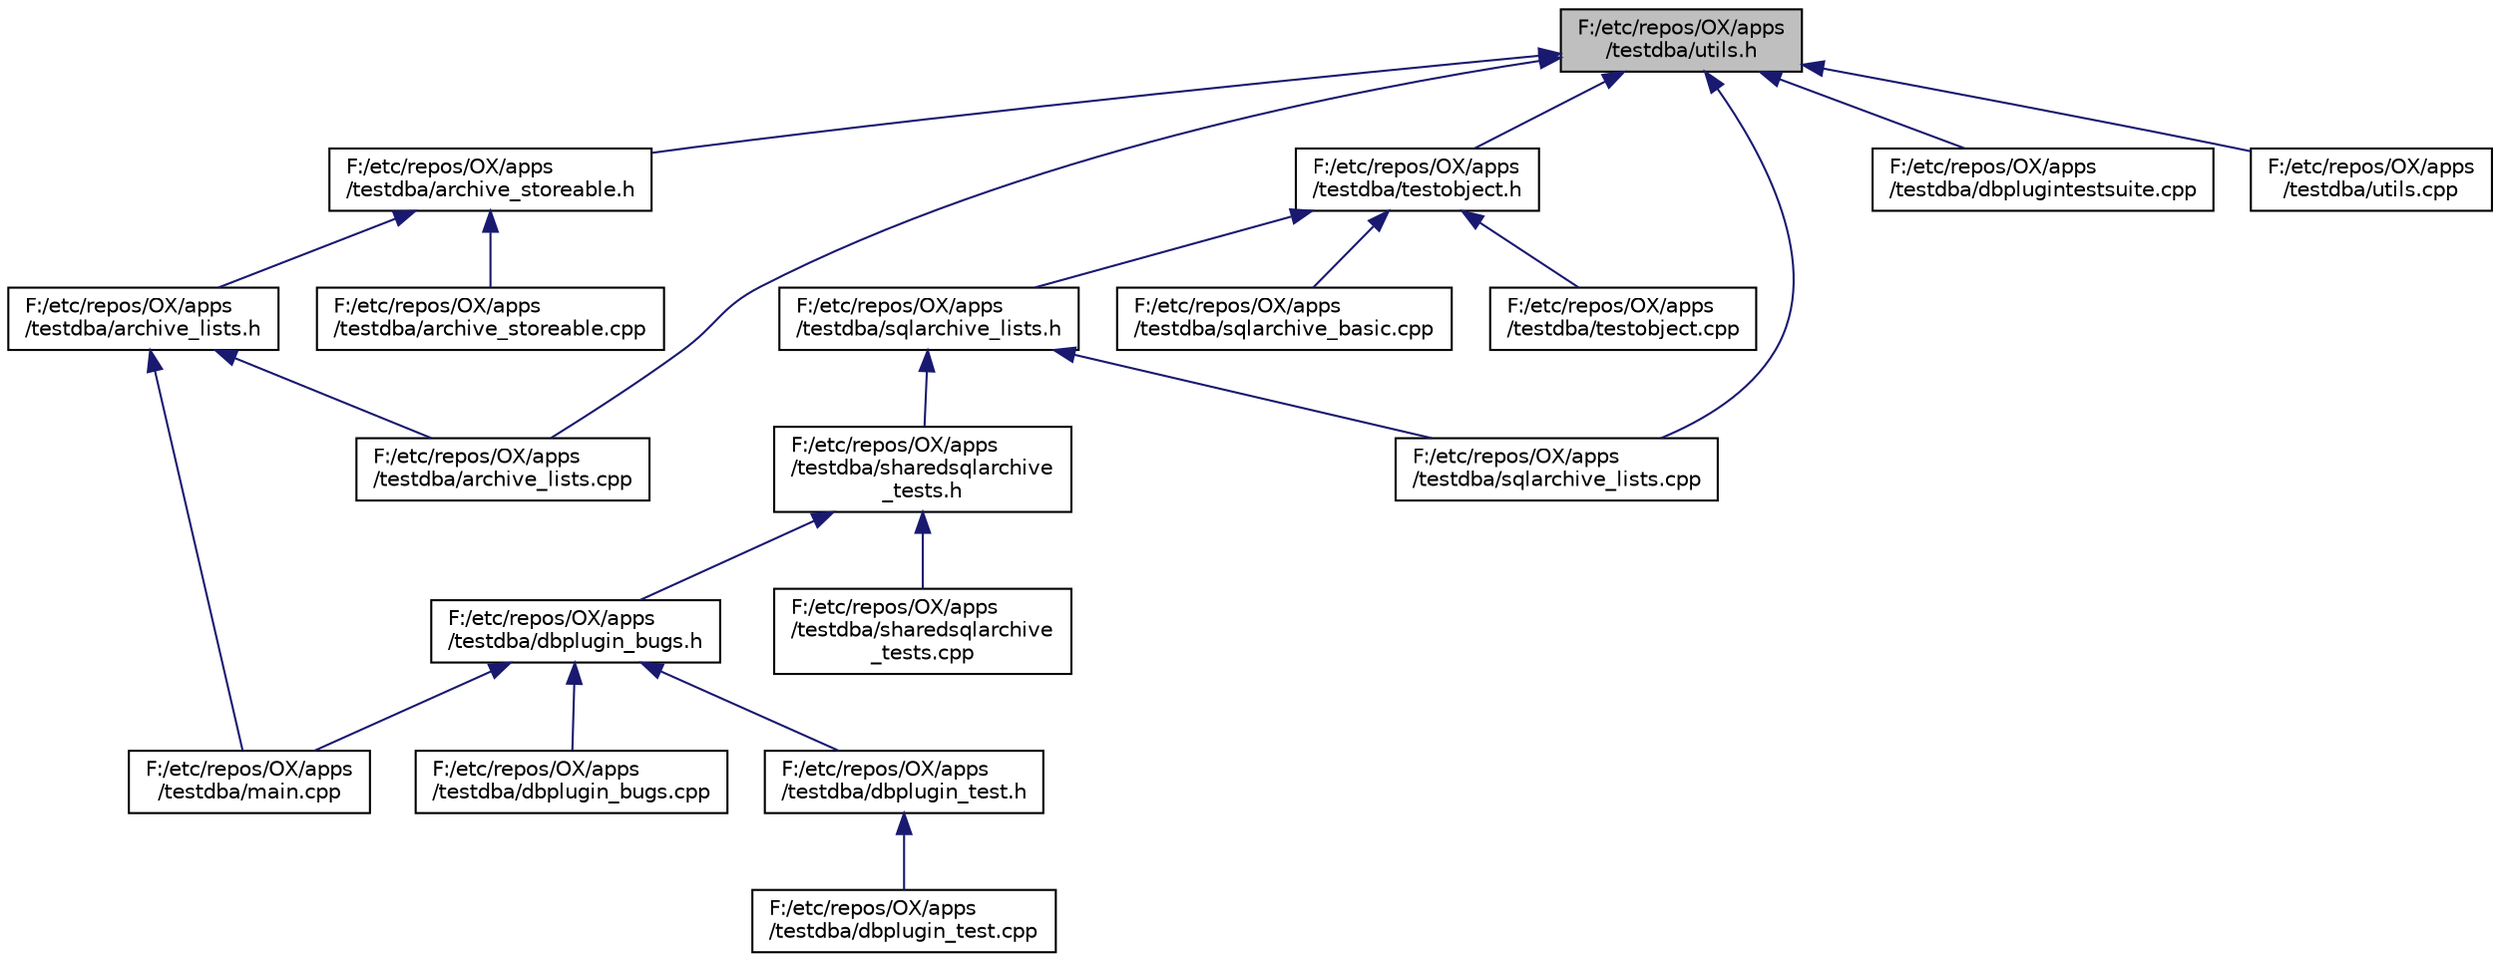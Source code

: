 digraph "F:/etc/repos/OX/apps/testdba/utils.h"
{
  edge [fontname="Helvetica",fontsize="10",labelfontname="Helvetica",labelfontsize="10"];
  node [fontname="Helvetica",fontsize="10",shape=record];
  Node1 [label="F:/etc/repos/OX/apps\l/testdba/utils.h",height=0.2,width=0.4,color="black", fillcolor="grey75", style="filled" fontcolor="black"];
  Node1 -> Node2 [dir="back",color="midnightblue",fontsize="10",style="solid",fontname="Helvetica"];
  Node2 [label="F:/etc/repos/OX/apps\l/testdba/archive_storeable.h",height=0.2,width=0.4,color="black", fillcolor="white", style="filled",URL="$archive__storeable_8h.html"];
  Node2 -> Node3 [dir="back",color="midnightblue",fontsize="10",style="solid",fontname="Helvetica"];
  Node3 [label="F:/etc/repos/OX/apps\l/testdba/archive_lists.h",height=0.2,width=0.4,color="black", fillcolor="white", style="filled",URL="$archive__lists_8h.html"];
  Node3 -> Node4 [dir="back",color="midnightblue",fontsize="10",style="solid",fontname="Helvetica"];
  Node4 [label="F:/etc/repos/OX/apps\l/testdba/archive_lists.cpp",height=0.2,width=0.4,color="black", fillcolor="white", style="filled",URL="$archive__lists_8cpp.html"];
  Node3 -> Node5 [dir="back",color="midnightblue",fontsize="10",style="solid",fontname="Helvetica"];
  Node5 [label="F:/etc/repos/OX/apps\l/testdba/main.cpp",height=0.2,width=0.4,color="black", fillcolor="white", style="filled",URL="$testdba_2main_8cpp.html"];
  Node2 -> Node6 [dir="back",color="midnightblue",fontsize="10",style="solid",fontname="Helvetica"];
  Node6 [label="F:/etc/repos/OX/apps\l/testdba/archive_storeable.cpp",height=0.2,width=0.4,color="black", fillcolor="white", style="filled",URL="$archive__storeable_8cpp.html"];
  Node1 -> Node4 [dir="back",color="midnightblue",fontsize="10",style="solid",fontname="Helvetica"];
  Node1 -> Node7 [dir="back",color="midnightblue",fontsize="10",style="solid",fontname="Helvetica"];
  Node7 [label="F:/etc/repos/OX/apps\l/testdba/testobject.h",height=0.2,width=0.4,color="black", fillcolor="white", style="filled",URL="$testobject_8h.html"];
  Node7 -> Node8 [dir="back",color="midnightblue",fontsize="10",style="solid",fontname="Helvetica"];
  Node8 [label="F:/etc/repos/OX/apps\l/testdba/sqlarchive_lists.h",height=0.2,width=0.4,color="black", fillcolor="white", style="filled",URL="$sqlarchive__lists_8h.html"];
  Node8 -> Node9 [dir="back",color="midnightblue",fontsize="10",style="solid",fontname="Helvetica"];
  Node9 [label="F:/etc/repos/OX/apps\l/testdba/sharedsqlarchive\l_tests.h",height=0.2,width=0.4,color="black", fillcolor="white", style="filled",URL="$sharedsqlarchive__tests_8h.html"];
  Node9 -> Node10 [dir="back",color="midnightblue",fontsize="10",style="solid",fontname="Helvetica"];
  Node10 [label="F:/etc/repos/OX/apps\l/testdba/dbplugin_bugs.h",height=0.2,width=0.4,color="black", fillcolor="white", style="filled",URL="$dbplugin__bugs_8h.html"];
  Node10 -> Node11 [dir="back",color="midnightblue",fontsize="10",style="solid",fontname="Helvetica"];
  Node11 [label="F:/etc/repos/OX/apps\l/testdba/dbplugin_bugs.cpp",height=0.2,width=0.4,color="black", fillcolor="white", style="filled",URL="$dbplugin__bugs_8cpp.html"];
  Node10 -> Node12 [dir="back",color="midnightblue",fontsize="10",style="solid",fontname="Helvetica"];
  Node12 [label="F:/etc/repos/OX/apps\l/testdba/dbplugin_test.h",height=0.2,width=0.4,color="black", fillcolor="white", style="filled",URL="$dbplugin__test_8h.html"];
  Node12 -> Node13 [dir="back",color="midnightblue",fontsize="10",style="solid",fontname="Helvetica"];
  Node13 [label="F:/etc/repos/OX/apps\l/testdba/dbplugin_test.cpp",height=0.2,width=0.4,color="black", fillcolor="white", style="filled",URL="$dbplugin__test_8cpp.html"];
  Node10 -> Node5 [dir="back",color="midnightblue",fontsize="10",style="solid",fontname="Helvetica"];
  Node9 -> Node14 [dir="back",color="midnightblue",fontsize="10",style="solid",fontname="Helvetica"];
  Node14 [label="F:/etc/repos/OX/apps\l/testdba/sharedsqlarchive\l_tests.cpp",height=0.2,width=0.4,color="black", fillcolor="white", style="filled",URL="$sharedsqlarchive__tests_8cpp.html"];
  Node8 -> Node15 [dir="back",color="midnightblue",fontsize="10",style="solid",fontname="Helvetica"];
  Node15 [label="F:/etc/repos/OX/apps\l/testdba/sqlarchive_lists.cpp",height=0.2,width=0.4,color="black", fillcolor="white", style="filled",URL="$sqlarchive__lists_8cpp.html"];
  Node7 -> Node16 [dir="back",color="midnightblue",fontsize="10",style="solid",fontname="Helvetica"];
  Node16 [label="F:/etc/repos/OX/apps\l/testdba/sqlarchive_basic.cpp",height=0.2,width=0.4,color="black", fillcolor="white", style="filled",URL="$sqlarchive__basic_8cpp.html"];
  Node7 -> Node17 [dir="back",color="midnightblue",fontsize="10",style="solid",fontname="Helvetica"];
  Node17 [label="F:/etc/repos/OX/apps\l/testdba/testobject.cpp",height=0.2,width=0.4,color="black", fillcolor="white", style="filled",URL="$testobject_8cpp.html"];
  Node1 -> Node18 [dir="back",color="midnightblue",fontsize="10",style="solid",fontname="Helvetica"];
  Node18 [label="F:/etc/repos/OX/apps\l/testdba/dbplugintestsuite.cpp",height=0.2,width=0.4,color="black", fillcolor="white", style="filled",URL="$dbplugintestsuite_8cpp.html"];
  Node1 -> Node15 [dir="back",color="midnightblue",fontsize="10",style="solid",fontname="Helvetica"];
  Node1 -> Node19 [dir="back",color="midnightblue",fontsize="10",style="solid",fontname="Helvetica"];
  Node19 [label="F:/etc/repos/OX/apps\l/testdba/utils.cpp",height=0.2,width=0.4,color="black", fillcolor="white", style="filled",URL="$utils_8cpp.html"];
}
